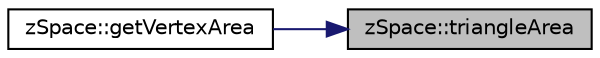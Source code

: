 digraph "zSpace::triangleArea"
{
 // LATEX_PDF_SIZE
  edge [fontname="Helvetica",fontsize="10",labelfontname="Helvetica",labelfontsize="10"];
  node [fontname="Helvetica",fontsize="10",shape=record];
  rankdir="RL";
  Node128 [label="zSpace::triangleArea",height=0.2,width=0.4,color="black", fillcolor="grey75", style="filled", fontcolor="black",tooltip="This method returns the area of triagle defined by the two input zVectors."];
  Node128 -> Node129 [dir="back",color="midnightblue",fontsize="10",style="solid",fontname="Helvetica"];
  Node129 [label="zSpace::getVertexArea",height=0.2,width=0.4,color="black", fillcolor="white", style="filled",URL="$group__z_mesh_utilities.html#gad8b0ab5019853bb7e4851014310554d0",tooltip="This method computes the area around every vertex of a mesh based on face centers."];
}
